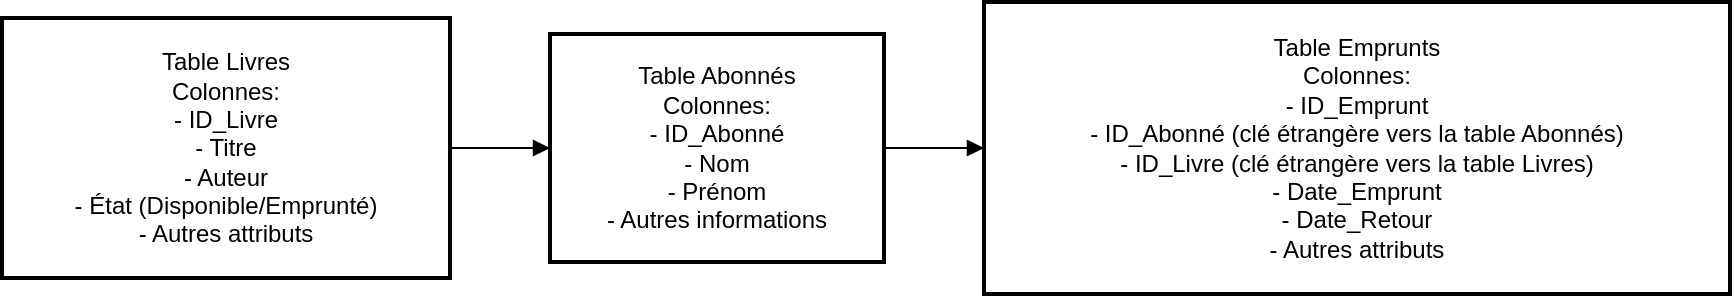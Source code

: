 <mxfile version="22.1.11" type="github">
  <diagram name="Page-1" id="48qw3pgPIs0UF_3jhjbh">
    <mxGraphModel>
      <root>
        <mxCell id="0" />
        <mxCell id="1" parent="0" />
        <mxCell id="2" value="Table Livres&#xa;Colonnes:&#xa;- ID_Livre&#xa;- Titre&#xa;- Auteur&#xa;- État (Disponible/Emprunté)&#xa;- Autres attributs" style="whiteSpace=wrap;strokeWidth=2;" vertex="1" parent="1">
          <mxGeometry y="8" width="224" height="130" as="geometry" />
        </mxCell>
        <mxCell id="3" value="Table Abonnés&#xa;Colonnes:&#xa;- ID_Abonné&#xa;- Nom&#xa;- Prénom&#xa;- Autres informations" style="whiteSpace=wrap;strokeWidth=2;" vertex="1" parent="1">
          <mxGeometry x="274" y="16" width="167" height="114" as="geometry" />
        </mxCell>
        <mxCell id="4" value="Table Emprunts&#xa;Colonnes:&#xa;- ID_Emprunt&#xa;- ID_Abonné (clé étrangère vers la table Abonnés)&#xa;- ID_Livre (clé étrangère vers la table Livres)&#xa;- Date_Emprunt&#xa;- Date_Retour&#xa;- Autres attributs" style="whiteSpace=wrap;strokeWidth=2;" vertex="1" parent="1">
          <mxGeometry x="491" width="373" height="146" as="geometry" />
        </mxCell>
        <mxCell id="5" value="" style="curved=1;startArrow=none;endArrow=block;exitX=1.0;exitY=0.5;entryX=-0.0;entryY=0.5;" edge="1" parent="1" source="2" target="3">
          <mxGeometry relative="1" as="geometry">
            <Array as="points" />
          </mxGeometry>
        </mxCell>
        <mxCell id="6" value="" style="curved=1;startArrow=none;endArrow=block;exitX=0.999;exitY=0.5;entryX=-0.0;entryY=0.5;" edge="1" parent="1" source="3" target="4">
          <mxGeometry relative="1" as="geometry">
            <Array as="points" />
          </mxGeometry>
        </mxCell>
      </root>
    </mxGraphModel>
  </diagram>
</mxfile>
